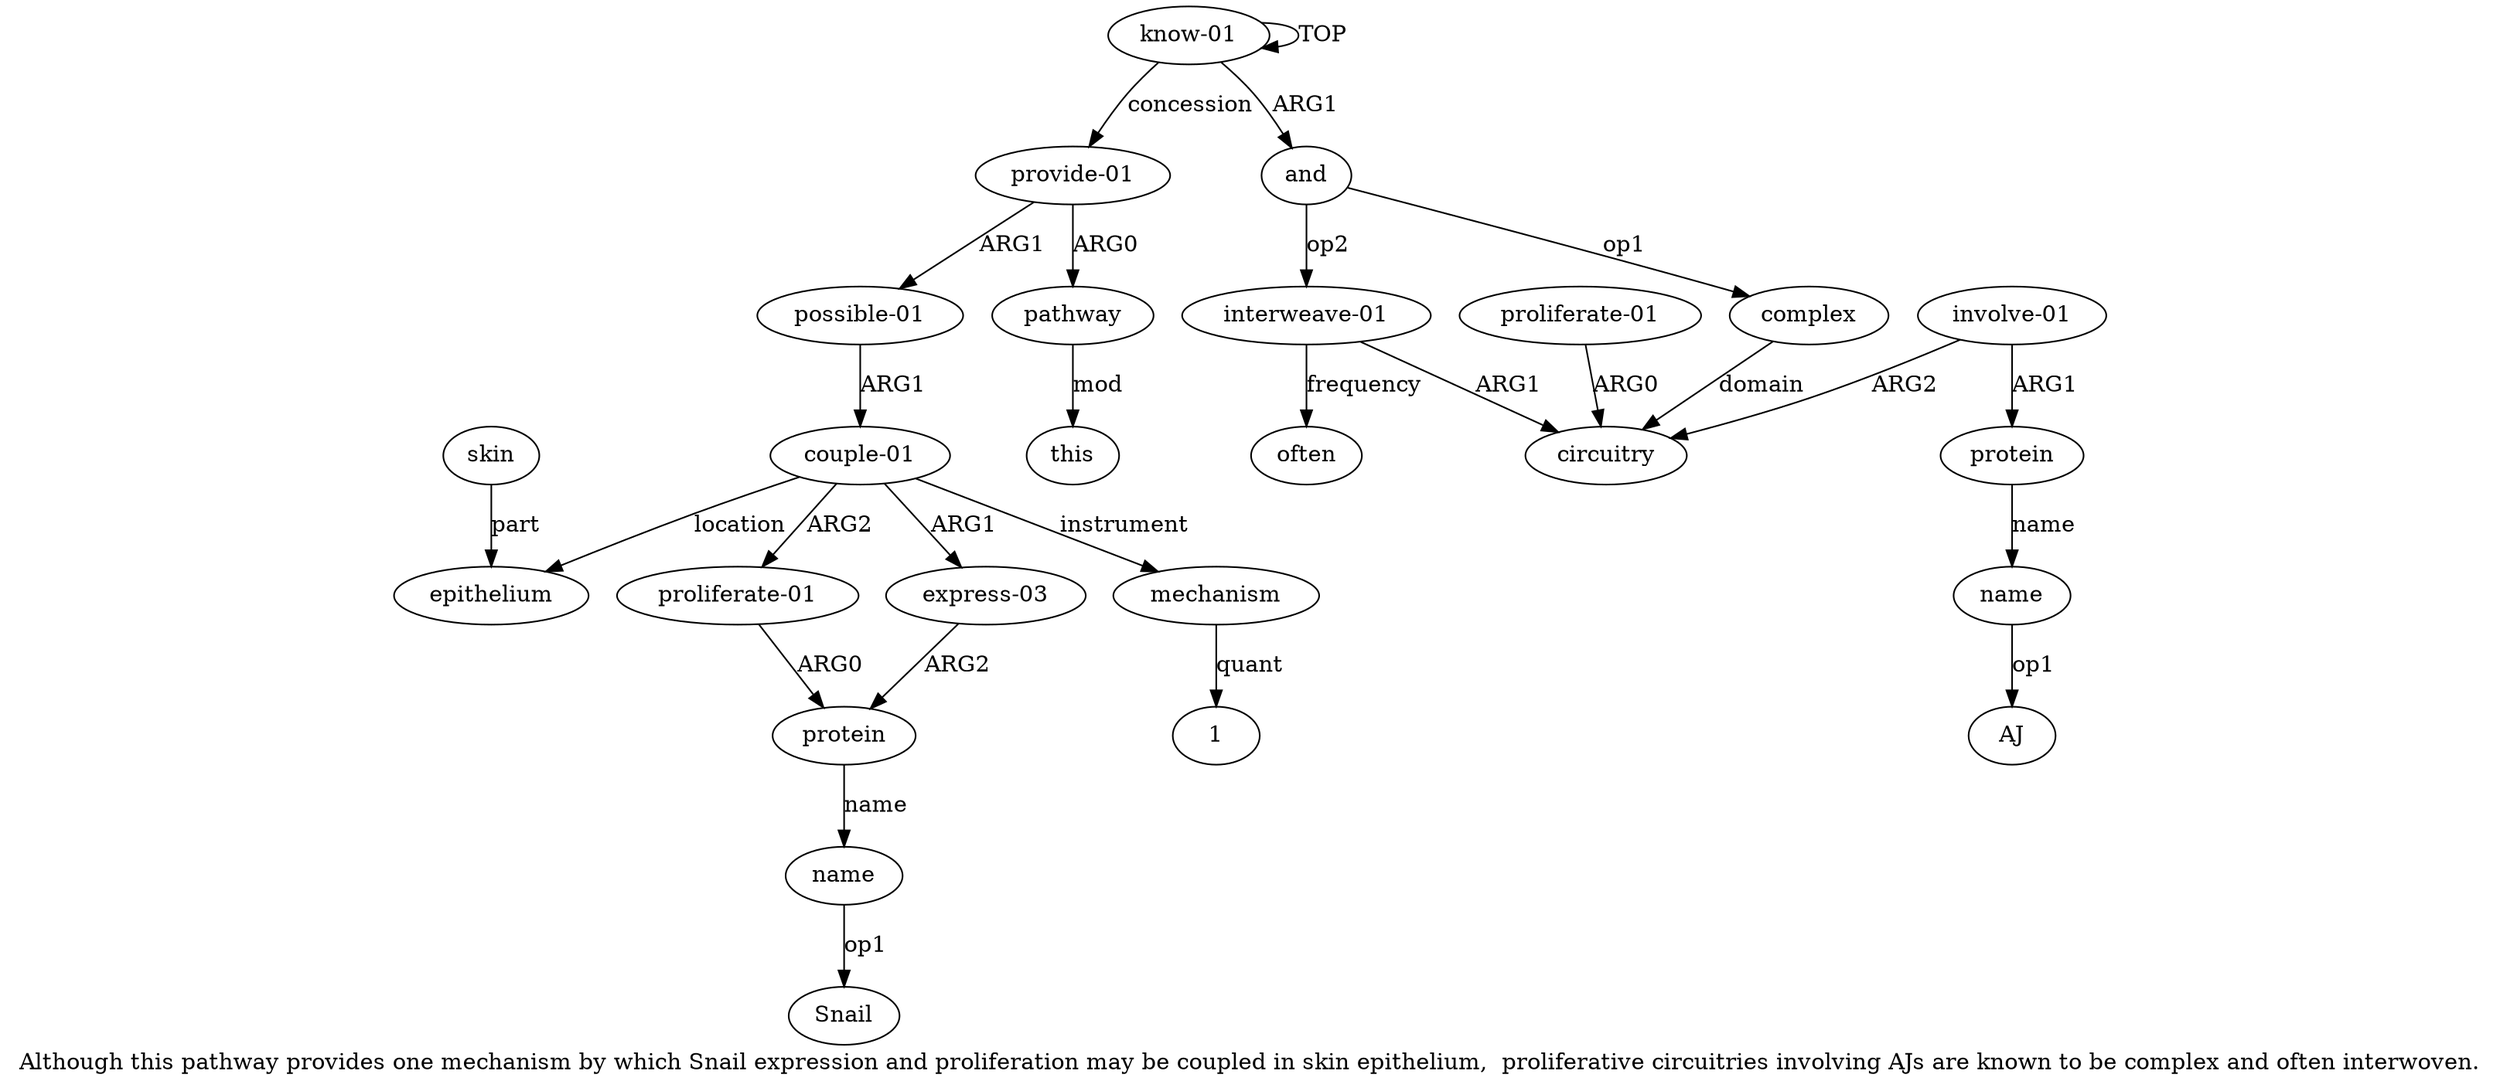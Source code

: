 digraph  {
	graph [label="Although this pathway provides one mechanism by which Snail expression and proliferation may be coupled in skin epithelium,  proliferative \
circuitries involving AJs are known to be complex and often interwoven."];
	node [label="\N"];
	a20	 [color=black,
		gold_ind=20,
		gold_label=skin,
		label=skin,
		test_ind=20,
		test_label=skin];
	a19	 [color=black,
		gold_ind=19,
		gold_label=epithelium,
		label=epithelium,
		test_ind=19,
		test_label=epithelium];
	a20 -> a19 [key=0,
	color=black,
	gold_label=part,
	label=part,
	test_label=part];
a21 [color=black,
	gold_ind=21,
	gold_label=mechanism,
	label=mechanism,
	test_ind=21,
	test_label=mechanism];
"a21 1" [color=black,
	gold_ind=-1,
	gold_label=1,
	label=1,
	test_ind=-1,
	test_label=1];
a21 -> "a21 1" [key=0,
color=black,
gold_label=quant,
label=quant,
test_label=quant];
a15 [color=black,
gold_ind=15,
gold_label="express-03",
label="express-03",
test_ind=15,
test_label="express-03"];
a16 [color=black,
gold_ind=16,
gold_label=protein,
label=protein,
test_ind=16,
test_label=protein];
a15 -> a16 [key=0,
color=black,
gold_label=ARG2,
label=ARG2,
test_label=ARG2];
a14 [color=black,
gold_ind=14,
gold_label="couple-01",
label="couple-01",
test_ind=14,
test_label="couple-01"];
a14 -> a21 [key=0,
color=black,
gold_label=instrument,
label=instrument,
test_label=instrument];
a14 -> a15 [key=0,
color=black,
gold_label=ARG1,
label=ARG1,
test_label=ARG1];
a14 -> a19 [key=0,
color=black,
gold_label=location,
label=location,
test_label=location];
a18 [color=black,
gold_ind=18,
gold_label="proliferate-01",
label="proliferate-01",
test_ind=18,
test_label="proliferate-01"];
a14 -> a18 [key=0,
color=black,
gold_label=ARG2,
label=ARG2,
test_label=ARG2];
a17 [color=black,
gold_ind=17,
gold_label=name,
label=name,
test_ind=17,
test_label=name];
"a17 Snail" [color=black,
gold_ind=-1,
gold_label=Snail,
label=Snail,
test_ind=-1,
test_label=Snail];
a17 -> "a17 Snail" [key=0,
color=black,
gold_label=op1,
label=op1,
test_label=op1];
a16 -> a17 [key=0,
color=black,
gold_label=name,
label=name,
test_label=name];
a11 [color=black,
gold_ind=11,
gold_label=pathway,
label=pathway,
test_ind=11,
test_label=pathway];
a12 [color=black,
gold_ind=12,
gold_label=this,
label=this,
test_ind=12,
test_label=this];
a11 -> a12 [key=0,
color=black,
gold_label=mod,
label=mod,
test_label=mod];
a10 [color=black,
gold_ind=10,
gold_label="provide-01",
label="provide-01",
test_ind=10,
test_label="provide-01"];
a10 -> a11 [key=0,
color=black,
gold_label=ARG0,
label=ARG0,
test_label=ARG0];
a13 [color=black,
gold_ind=13,
gold_label="possible-01",
label="possible-01",
test_ind=13,
test_label="possible-01"];
a10 -> a13 [key=0,
color=black,
gold_label=ARG1,
label=ARG1,
test_label=ARG1];
a13 -> a14 [key=0,
color=black,
gold_label=ARG1,
label=ARG1,
test_label=ARG1];
a18 -> a16 [key=0,
color=black,
gold_label=ARG0,
label=ARG0,
test_label=ARG0];
a1 [color=black,
gold_ind=1,
gold_label=and,
label=and,
test_ind=1,
test_label=and];
a2 [color=black,
gold_ind=2,
gold_label=complex,
label=complex,
test_ind=2,
test_label=complex];
a1 -> a2 [key=0,
color=black,
gold_label=op1,
label=op1,
test_label=op1];
a8 [color=black,
gold_ind=8,
gold_label="interweave-01",
label="interweave-01",
test_ind=8,
test_label="interweave-01"];
a1 -> a8 [key=0,
color=black,
gold_label=op2,
label=op2,
test_label=op2];
a0 [color=black,
gold_ind=0,
gold_label="know-01",
label="know-01",
test_ind=0,
test_label="know-01"];
a0 -> a10 [key=0,
color=black,
gold_label=concession,
label=concession,
test_label=concession];
a0 -> a1 [key=0,
color=black,
gold_label=ARG1,
label=ARG1,
test_label=ARG1];
a0 -> a0 [key=0,
color=black,
gold_label=TOP,
label=TOP,
test_label=TOP];
a3 [color=black,
gold_ind=3,
gold_label=circuitry,
label=circuitry,
test_ind=3,
test_label=circuitry];
a2 -> a3 [key=0,
color=black,
gold_label=domain,
label=domain,
test_label=domain];
a5 [color=black,
gold_ind=5,
gold_label="involve-01",
label="involve-01",
test_ind=5,
test_label="involve-01"];
a5 -> a3 [key=0,
color=black,
gold_label=ARG2,
label=ARG2,
test_label=ARG2];
a6 [color=black,
gold_ind=6,
gold_label=protein,
label=protein,
test_ind=6,
test_label=protein];
a5 -> a6 [key=0,
color=black,
gold_label=ARG1,
label=ARG1,
test_label=ARG1];
a4 [color=black,
gold_ind=4,
gold_label="proliferate-01",
label="proliferate-01",
test_ind=4,
test_label="proliferate-01"];
a4 -> a3 [key=0,
color=black,
gold_label=ARG0,
label=ARG0,
test_label=ARG0];
a7 [color=black,
gold_ind=7,
gold_label=name,
label=name,
test_ind=7,
test_label=name];
"a7 AJ" [color=black,
gold_ind=-1,
gold_label=AJ,
label=AJ,
test_ind=-1,
test_label=AJ];
a7 -> "a7 AJ" [key=0,
color=black,
gold_label=op1,
label=op1,
test_label=op1];
a6 -> a7 [key=0,
color=black,
gold_label=name,
label=name,
test_label=name];
a9 [color=black,
gold_ind=9,
gold_label=often,
label=often,
test_ind=9,
test_label=often];
a8 -> a3 [key=0,
color=black,
gold_label=ARG1,
label=ARG1,
test_label=ARG1];
a8 -> a9 [key=0,
color=black,
gold_label=frequency,
label=frequency,
test_label=frequency];
}
